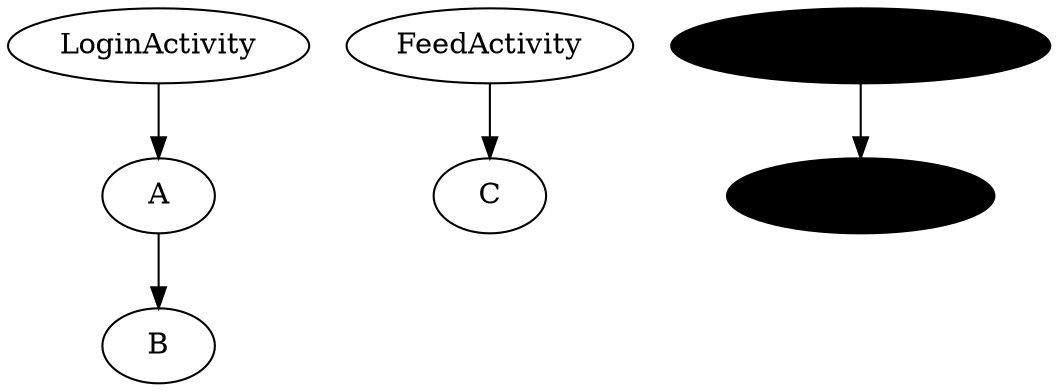 digraph proguard_state_machine {
	rankdir=TB;
	size="8,5"
  LoginActivity -> A;
  A -> B;
  FeedActivity -> C;

  node [ style="filled", fillcolor = "black" ] OldUserManager;
  node [ style="filled", fillcolor = "black" ] OldUserApi;

  OldUserManager -> OldUserApi;
  {rank=same LoginActivity FeedActivity}
  {rank=same A C}
}
